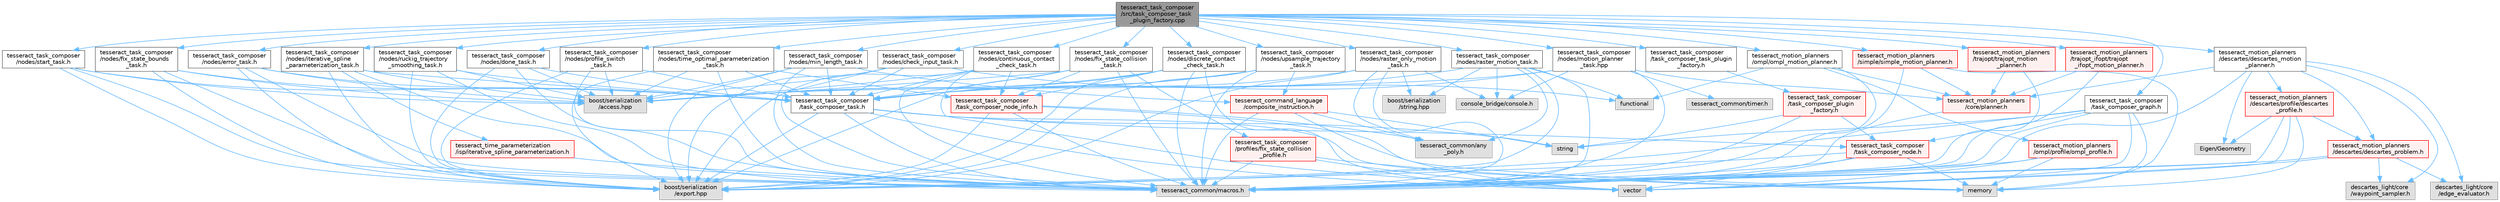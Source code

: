 digraph "tesseract_task_composer/src/task_composer_task_plugin_factory.cpp"
{
 // LATEX_PDF_SIZE
  bgcolor="transparent";
  edge [fontname=Helvetica,fontsize=10,labelfontname=Helvetica,labelfontsize=10];
  node [fontname=Helvetica,fontsize=10,shape=box,height=0.2,width=0.4];
  Node1 [label="tesseract_task_composer\l/src/task_composer_task\l_plugin_factory.cpp",height=0.2,width=0.4,color="gray40", fillcolor="grey60", style="filled", fontcolor="black",tooltip="A task in the pipeline."];
  Node1 -> Node2 [color="steelblue1",style="solid"];
  Node2 [label="tesseract_task_composer\l/task_composer_task_plugin\l_factory.h",height=0.2,width=0.4,color="grey40", fillcolor="white", style="filled",URL="$dc/d62/task__composer__task__plugin__factory_8h.html",tooltip="A task in the pipeline."];
  Node2 -> Node3 [color="steelblue1",style="solid"];
  Node3 [label="tesseract_task_composer\l/task_composer_plugin\l_factory.h",height=0.2,width=0.4,color="red", fillcolor="#FFF0F0", style="filled",URL="$da/d42/task__composer__plugin__factory_8h.html",tooltip="A plugin factory for producing a task composer."];
  Node3 -> Node4 [color="steelblue1",style="solid"];
  Node4 [label="tesseract_common/macros.h",height=0.2,width=0.4,color="grey60", fillcolor="#E0E0E0", style="filled",tooltip=" "];
  Node3 -> Node5 [color="steelblue1",style="solid"];
  Node5 [label="string",height=0.2,width=0.4,color="grey60", fillcolor="#E0E0E0", style="filled",tooltip=" "];
  Node3 -> Node8 [color="steelblue1",style="solid"];
  Node8 [label="tesseract_task_composer\l/task_composer_node.h",height=0.2,width=0.4,color="red", fillcolor="#FFF0F0", style="filled",URL="$da/dbe/task__composer__node_8h.html",tooltip="A node in the pipeline."];
  Node8 -> Node4 [color="steelblue1",style="solid"];
  Node8 -> Node9 [color="steelblue1",style="solid"];
  Node9 [label="memory",height=0.2,width=0.4,color="grey60", fillcolor="#E0E0E0", style="filled",tooltip=" "];
  Node8 -> Node10 [color="steelblue1",style="solid"];
  Node10 [label="vector",height=0.2,width=0.4,color="grey60", fillcolor="#E0E0E0", style="filled",tooltip=" "];
  Node8 -> Node23 [color="steelblue1",style="solid"];
  Node23 [label="boost/serialization\l/export.hpp",height=0.2,width=0.4,color="grey60", fillcolor="#E0E0E0", style="filled",tooltip=" "];
  Node1 -> Node34 [color="steelblue1",style="solid"];
  Node34 [label="tesseract_task_composer\l/task_composer_graph.h",height=0.2,width=0.4,color="grey40", fillcolor="white", style="filled",URL="$d4/d58/task__composer__graph_8h.html",tooltip="A task graph."];
  Node34 -> Node4 [color="steelblue1",style="solid"];
  Node34 -> Node5 [color="steelblue1",style="solid"];
  Node34 -> Node10 [color="steelblue1",style="solid"];
  Node34 -> Node9 [color="steelblue1",style="solid"];
  Node34 -> Node8 [color="steelblue1",style="solid"];
  Node34 -> Node23 [color="steelblue1",style="solid"];
  Node1 -> Node40 [color="steelblue1",style="solid"];
  Node40 [label="tesseract_task_composer\l/nodes/check_input_task.h",height=0.2,width=0.4,color="grey40", fillcolor="white", style="filled",URL="$d7/d32/check__input__task_8h.html",tooltip="Task for checking input data structure."];
  Node40 -> Node4 [color="steelblue1",style="solid"];
  Node40 -> Node41 [color="steelblue1",style="solid"];
  Node41 [label="boost/serialization\l/access.hpp",height=0.2,width=0.4,color="grey60", fillcolor="#E0E0E0", style="filled",tooltip=" "];
  Node40 -> Node42 [color="steelblue1",style="solid"];
  Node42 [label="functional",height=0.2,width=0.4,color="grey60", fillcolor="#E0E0E0", style="filled",tooltip=" "];
  Node40 -> Node35 [color="steelblue1",style="solid"];
  Node35 [label="tesseract_task_composer\l/task_composer_task.h",height=0.2,width=0.4,color="grey40", fillcolor="white", style="filled",URL="$da/d71/task__composer__task_8h.html",tooltip="A task in the pipeline."];
  Node35 -> Node4 [color="steelblue1",style="solid"];
  Node35 -> Node5 [color="steelblue1",style="solid"];
  Node35 -> Node10 [color="steelblue1",style="solid"];
  Node35 -> Node9 [color="steelblue1",style="solid"];
  Node35 -> Node8 [color="steelblue1",style="solid"];
  Node35 -> Node23 [color="steelblue1",style="solid"];
  Node40 -> Node23 [color="steelblue1",style="solid"];
  Node1 -> Node43 [color="steelblue1",style="solid"];
  Node43 [label="tesseract_task_composer\l/nodes/continuous_contact\l_check_task.h",height=0.2,width=0.4,color="grey40", fillcolor="white", style="filled",URL="$d0/d58/continuous__contact__check__task_8h.html",tooltip="Continuous Collision check trajectory task."];
  Node43 -> Node4 [color="steelblue1",style="solid"];
  Node43 -> Node41 [color="steelblue1",style="solid"];
  Node43 -> Node10 [color="steelblue1",style="solid"];
  Node43 -> Node35 [color="steelblue1",style="solid"];
  Node43 -> Node24 [color="steelblue1",style="solid"];
  Node24 [label="tesseract_task_composer\l/task_composer_node_info.h",height=0.2,width=0.4,color="red", fillcolor="#FFF0F0", style="filled",URL="$d7/d2c/task__composer__node__info_8h.html",tooltip="Task composer node info."];
  Node24 -> Node4 [color="steelblue1",style="solid"];
  Node24 -> Node9 [color="steelblue1",style="solid"];
  Node24 -> Node22 [color="steelblue1",style="solid"];
  Node22 [label="tesseract_common/any\l_poly.h",height=0.2,width=0.4,color="grey60", fillcolor="#E0E0E0", style="filled",tooltip=" "];
  Node24 -> Node23 [color="steelblue1",style="solid"];
  Node43 -> Node23 [color="steelblue1",style="solid"];
  Node1 -> Node44 [color="steelblue1",style="solid"];
  Node44 [label="tesseract_task_composer\l/nodes/discrete_contact\l_check_task.h",height=0.2,width=0.4,color="grey40", fillcolor="white", style="filled",URL="$d1/d26/discrete__contact__check__task_8h.html",tooltip="Discrete Collision check trajectory task."];
  Node44 -> Node4 [color="steelblue1",style="solid"];
  Node44 -> Node41 [color="steelblue1",style="solid"];
  Node44 -> Node10 [color="steelblue1",style="solid"];
  Node44 -> Node35 [color="steelblue1",style="solid"];
  Node44 -> Node24 [color="steelblue1",style="solid"];
  Node44 -> Node23 [color="steelblue1",style="solid"];
  Node1 -> Node45 [color="steelblue1",style="solid"];
  Node45 [label="tesseract_task_composer\l/nodes/done_task.h",height=0.2,width=0.4,color="grey40", fillcolor="white", style="filled",URL="$d5/d86/done__task_8h.html",tooltip=" "];
  Node45 -> Node4 [color="steelblue1",style="solid"];
  Node45 -> Node41 [color="steelblue1",style="solid"];
  Node45 -> Node35 [color="steelblue1",style="solid"];
  Node45 -> Node23 [color="steelblue1",style="solid"];
  Node1 -> Node46 [color="steelblue1",style="solid"];
  Node46 [label="tesseract_task_composer\l/nodes/error_task.h",height=0.2,width=0.4,color="grey40", fillcolor="white", style="filled",URL="$d4/d4c/error__task_8h.html",tooltip=" "];
  Node46 -> Node4 [color="steelblue1",style="solid"];
  Node46 -> Node41 [color="steelblue1",style="solid"];
  Node46 -> Node35 [color="steelblue1",style="solid"];
  Node46 -> Node23 [color="steelblue1",style="solid"];
  Node1 -> Node47 [color="steelblue1",style="solid"];
  Node47 [label="tesseract_task_composer\l/nodes/fix_state_bounds\l_task.h",height=0.2,width=0.4,color="grey40", fillcolor="white", style="filled",URL="$dd/d8f/fix__state__bounds__task_8h.html",tooltip="Task that pushes plan instructions back within joint limits."];
  Node47 -> Node4 [color="steelblue1",style="solid"];
  Node47 -> Node41 [color="steelblue1",style="solid"];
  Node47 -> Node35 [color="steelblue1",style="solid"];
  Node47 -> Node23 [color="steelblue1",style="solid"];
  Node1 -> Node48 [color="steelblue1",style="solid"];
  Node48 [label="tesseract_task_composer\l/nodes/fix_state_collision\l_task.h",height=0.2,width=0.4,color="grey40", fillcolor="white", style="filled",URL="$d6/db0/fix__state__collision__task_8h.html",tooltip="Task that pushes plan instructions to be out of collision."];
  Node48 -> Node4 [color="steelblue1",style="solid"];
  Node48 -> Node41 [color="steelblue1",style="solid"];
  Node48 -> Node35 [color="steelblue1",style="solid"];
  Node48 -> Node24 [color="steelblue1",style="solid"];
  Node48 -> Node49 [color="steelblue1",style="solid"];
  Node49 [label="tesseract_task_composer\l/profiles/fix_state_collision\l_profile.h",height=0.2,width=0.4,color="red", fillcolor="#FFF0F0", style="filled",URL="$d7/d96/fix__state__collision__profile_8h.html",tooltip="Profile for process that pushes plan instructions to be out of collision."];
  Node49 -> Node4 [color="steelblue1",style="solid"];
  Node49 -> Node9 [color="steelblue1",style="solid"];
  Node49 -> Node10 [color="steelblue1",style="solid"];
  Node48 -> Node23 [color="steelblue1",style="solid"];
  Node1 -> Node51 [color="steelblue1",style="solid"];
  Node51 [label="tesseract_task_composer\l/nodes/iterative_spline\l_parameterization_task.h",height=0.2,width=0.4,color="grey40", fillcolor="white", style="filled",URL="$d3/db1/iterative__spline__parameterization__task_8h.html",tooltip="Perform iterative spline time parameterization."];
  Node51 -> Node4 [color="steelblue1",style="solid"];
  Node51 -> Node41 [color="steelblue1",style="solid"];
  Node51 -> Node35 [color="steelblue1",style="solid"];
  Node51 -> Node52 [color="steelblue1",style="solid"];
  Node52 [label="tesseract_time_parameterization\l/isp/iterative_spline_parameterization.h",height=0.2,width=0.4,color="red", fillcolor="#FFF0F0", style="filled",URL="$d3/d2c/iterative__spline__parameterization_8h.html",tooltip=" "];
  Node52 -> Node4 [color="steelblue1",style="solid"];
  Node51 -> Node23 [color="steelblue1",style="solid"];
  Node1 -> Node55 [color="steelblue1",style="solid"];
  Node55 [label="tesseract_task_composer\l/nodes/min_length_task.h",height=0.2,width=0.4,color="grey40", fillcolor="white", style="filled",URL="$d3/d6c/min__length__task_8h.html",tooltip="Task for processing the input data so it meets a minimum length. Planners like trajopt need at least ..."];
  Node55 -> Node4 [color="steelblue1",style="solid"];
  Node55 -> Node41 [color="steelblue1",style="solid"];
  Node55 -> Node35 [color="steelblue1",style="solid"];
  Node55 -> Node56 [color="steelblue1",style="solid"];
  Node56 [label="tesseract_command_language\l/composite_instruction.h",height=0.2,width=0.4,color="red", fillcolor="#FFF0F0", style="filled",URL="$d5/df7/composite__instruction_8h.html",tooltip=" "];
  Node56 -> Node4 [color="steelblue1",style="solid"];
  Node56 -> Node10 [color="steelblue1",style="solid"];
  Node56 -> Node5 [color="steelblue1",style="solid"];
  Node56 -> Node22 [color="steelblue1",style="solid"];
  Node55 -> Node23 [color="steelblue1",style="solid"];
  Node1 -> Node64 [color="steelblue1",style="solid"];
  Node64 [label="tesseract_task_composer\l/nodes/profile_switch\l_task.h",height=0.2,width=0.4,color="grey40", fillcolor="white", style="filled",URL="$dd/d2f/profile__switch__task_8h.html",tooltip="Task that returns a value based on the profile."];
  Node64 -> Node4 [color="steelblue1",style="solid"];
  Node64 -> Node41 [color="steelblue1",style="solid"];
  Node64 -> Node35 [color="steelblue1",style="solid"];
  Node64 -> Node23 [color="steelblue1",style="solid"];
  Node1 -> Node65 [color="steelblue1",style="solid"];
  Node65 [label="tesseract_task_composer\l/nodes/ruckig_trajectory\l_smoothing_task.h",height=0.2,width=0.4,color="grey40", fillcolor="white", style="filled",URL="$d4/d4d/ruckig__trajectory__smoothing__task_8h.html",tooltip="Leveraging Ruckig to smooth trajectory."];
  Node65 -> Node4 [color="steelblue1",style="solid"];
  Node65 -> Node41 [color="steelblue1",style="solid"];
  Node65 -> Node35 [color="steelblue1",style="solid"];
  Node65 -> Node23 [color="steelblue1",style="solid"];
  Node1 -> Node66 [color="steelblue1",style="solid"];
  Node66 [label="tesseract_task_composer\l/nodes/start_task.h",height=0.2,width=0.4,color="grey40", fillcolor="white", style="filled",URL="$d2/d48/start__task_8h.html",tooltip=" "];
  Node66 -> Node4 [color="steelblue1",style="solid"];
  Node66 -> Node41 [color="steelblue1",style="solid"];
  Node66 -> Node35 [color="steelblue1",style="solid"];
  Node66 -> Node23 [color="steelblue1",style="solid"];
  Node1 -> Node67 [color="steelblue1",style="solid"];
  Node67 [label="tesseract_task_composer\l/nodes/time_optimal_parameterization\l_task.h",height=0.2,width=0.4,color="grey40", fillcolor="white", style="filled",URL="$d6/d94/time__optimal__parameterization__task_8h.html",tooltip="Perform TOTG."];
  Node67 -> Node4 [color="steelblue1",style="solid"];
  Node67 -> Node41 [color="steelblue1",style="solid"];
  Node67 -> Node35 [color="steelblue1",style="solid"];
  Node67 -> Node24 [color="steelblue1",style="solid"];
  Node67 -> Node23 [color="steelblue1",style="solid"];
  Node1 -> Node68 [color="steelblue1",style="solid"];
  Node68 [label="tesseract_task_composer\l/nodes/upsample_trajectory\l_task.h",height=0.2,width=0.4,color="grey40", fillcolor="white", style="filled",URL="$d9/d9a/upsample__trajectory__task_8h.html",tooltip=" "];
  Node68 -> Node4 [color="steelblue1",style="solid"];
  Node68 -> Node41 [color="steelblue1",style="solid"];
  Node68 -> Node35 [color="steelblue1",style="solid"];
  Node68 -> Node56 [color="steelblue1",style="solid"];
  Node68 -> Node23 [color="steelblue1",style="solid"];
  Node1 -> Node69 [color="steelblue1",style="solid"];
  Node69 [label="tesseract_task_composer\l/nodes/raster_motion_task.h",height=0.2,width=0.4,color="grey40", fillcolor="white", style="filled",URL="$d2/d2c/raster__motion__task_8h.html",tooltip="Raster motion task with transitions."];
  Node69 -> Node4 [color="steelblue1",style="solid"];
  Node69 -> Node70 [color="steelblue1",style="solid"];
  Node70 [label="console_bridge/console.h",height=0.2,width=0.4,color="grey60", fillcolor="#E0E0E0", style="filled",tooltip=" "];
  Node69 -> Node71 [color="steelblue1",style="solid"];
  Node71 [label="boost/serialization\l/string.hpp",height=0.2,width=0.4,color="grey60", fillcolor="#E0E0E0", style="filled",tooltip=" "];
  Node69 -> Node42 [color="steelblue1",style="solid"];
  Node69 -> Node35 [color="steelblue1",style="solid"];
  Node69 -> Node22 [color="steelblue1",style="solid"];
  Node69 -> Node23 [color="steelblue1",style="solid"];
  Node1 -> Node72 [color="steelblue1",style="solid"];
  Node72 [label="tesseract_task_composer\l/nodes/raster_only_motion\l_task.h",height=0.2,width=0.4,color="grey40", fillcolor="white", style="filled",URL="$df/dee/raster__only__motion__task_8h.html",tooltip="Plans raster paths only."];
  Node72 -> Node4 [color="steelblue1",style="solid"];
  Node72 -> Node70 [color="steelblue1",style="solid"];
  Node72 -> Node71 [color="steelblue1",style="solid"];
  Node72 -> Node35 [color="steelblue1",style="solid"];
  Node72 -> Node22 [color="steelblue1",style="solid"];
  Node72 -> Node23 [color="steelblue1",style="solid"];
  Node1 -> Node73 [color="steelblue1",style="solid"];
  Node73 [label="tesseract_task_composer\l/nodes/motion_planner\l_task.hpp",height=0.2,width=0.4,color="grey40", fillcolor="white", style="filled",URL="$d2/df3/motion__planner__task_8hpp.html",tooltip=" "];
  Node73 -> Node4 [color="steelblue1",style="solid"];
  Node73 -> Node70 [color="steelblue1",style="solid"];
  Node73 -> Node41 [color="steelblue1",style="solid"];
  Node73 -> Node74 [color="steelblue1",style="solid"];
  Node74 [label="tesseract_common/timer.h",height=0.2,width=0.4,color="grey60", fillcolor="#E0E0E0", style="filled",tooltip=" "];
  Node73 -> Node35 [color="steelblue1",style="solid"];
  Node73 -> Node75 [color="steelblue1",style="solid"];
  Node75 [label="tesseract_motion_planners\l/core/planner.h",height=0.2,width=0.4,color="red", fillcolor="#FFF0F0", style="filled",URL="$d7/d8c/planner_8h.html",tooltip="Planner Interface Class."];
  Node75 -> Node4 [color="steelblue1",style="solid"];
  Node1 -> Node78 [color="steelblue1",style="solid"];
  Node78 [label="tesseract_motion_planners\l/descartes/descartes_motion\l_planner.h",height=0.2,width=0.4,color="grey40", fillcolor="white", style="filled",URL="$d4/dd8/descartes__motion__planner_8h.html",tooltip=" "];
  Node78 -> Node4 [color="steelblue1",style="solid"];
  Node78 -> Node79 [color="steelblue1",style="solid"];
  Node79 [label="descartes_light/core\l/edge_evaluator.h",height=0.2,width=0.4,color="grey60", fillcolor="#E0E0E0", style="filled",tooltip=" "];
  Node78 -> Node80 [color="steelblue1",style="solid"];
  Node80 [label="descartes_light/core\l/waypoint_sampler.h",height=0.2,width=0.4,color="grey60", fillcolor="#E0E0E0", style="filled",tooltip=" "];
  Node78 -> Node81 [color="steelblue1",style="solid"];
  Node81 [label="Eigen/Geometry",height=0.2,width=0.4,color="grey60", fillcolor="#E0E0E0", style="filled",tooltip=" "];
  Node78 -> Node75 [color="steelblue1",style="solid"];
  Node78 -> Node82 [color="steelblue1",style="solid"];
  Node82 [label="tesseract_motion_planners\l/descartes/descartes_problem.h",height=0.2,width=0.4,color="red", fillcolor="#FFF0F0", style="filled",URL="$d0/d7d/descartes__problem_8h.html",tooltip=" "];
  Node82 -> Node4 [color="steelblue1",style="solid"];
  Node82 -> Node79 [color="steelblue1",style="solid"];
  Node82 -> Node80 [color="steelblue1",style="solid"];
  Node82 -> Node10 [color="steelblue1",style="solid"];
  Node78 -> Node85 [color="steelblue1",style="solid"];
  Node85 [label="tesseract_motion_planners\l/descartes/profile/descartes\l_profile.h",height=0.2,width=0.4,color="red", fillcolor="#FFF0F0", style="filled",URL="$dd/db6/descartes__profile_8h.html",tooltip=" "];
  Node85 -> Node4 [color="steelblue1",style="solid"];
  Node85 -> Node10 [color="steelblue1",style="solid"];
  Node85 -> Node9 [color="steelblue1",style="solid"];
  Node85 -> Node81 [color="steelblue1",style="solid"];
  Node85 -> Node82 [color="steelblue1",style="solid"];
  Node1 -> Node86 [color="steelblue1",style="solid"];
  Node86 [label="tesseract_motion_planners\l/ompl/ompl_motion_planner.h",height=0.2,width=0.4,color="grey40", fillcolor="white", style="filled",URL="$d2/dec/ompl__motion__planner_8h.html",tooltip="Tesseract OMPL motion planner."];
  Node86 -> Node4 [color="steelblue1",style="solid"];
  Node86 -> Node42 [color="steelblue1",style="solid"];
  Node86 -> Node75 [color="steelblue1",style="solid"];
  Node86 -> Node87 [color="steelblue1",style="solid"];
  Node87 [label="tesseract_motion_planners\l/ompl/profile/ompl_profile.h",height=0.2,width=0.4,color="red", fillcolor="#FFF0F0", style="filled",URL="$d5/d9f/ompl__profile_8h.html",tooltip="Tesseract OMPL profile."];
  Node87 -> Node4 [color="steelblue1",style="solid"];
  Node87 -> Node10 [color="steelblue1",style="solid"];
  Node87 -> Node9 [color="steelblue1",style="solid"];
  Node1 -> Node99 [color="steelblue1",style="solid"];
  Node99 [label="tesseract_motion_planners\l/trajopt/trajopt_motion\l_planner.h",height=0.2,width=0.4,color="red", fillcolor="#FFF0F0", style="filled",URL="$d0/ddc/trajopt__motion__planner_8h.html",tooltip=" "];
  Node99 -> Node4 [color="steelblue1",style="solid"];
  Node99 -> Node75 [color="steelblue1",style="solid"];
  Node1 -> Node102 [color="steelblue1",style="solid"];
  Node102 [label="tesseract_motion_planners\l/simple/simple_motion_planner.h",height=0.2,width=0.4,color="red", fillcolor="#FFF0F0", style="filled",URL="$de/dd7/simple__motion__planner_8h.html",tooltip="The simple planner is meant to be a tool for assigning values to the seed. The planner simply loops o..."];
  Node102 -> Node4 [color="steelblue1",style="solid"];
  Node102 -> Node9 [color="steelblue1",style="solid"];
  Node102 -> Node75 [color="steelblue1",style="solid"];
  Node1 -> Node104 [color="steelblue1",style="solid"];
  Node104 [label="tesseract_motion_planners\l/trajopt_ifopt/trajopt\l_ifopt_motion_planner.h",height=0.2,width=0.4,color="red", fillcolor="#FFF0F0", style="filled",URL="$d6/d25/trajopt__ifopt__motion__planner_8h.html",tooltip=" "];
  Node104 -> Node4 [color="steelblue1",style="solid"];
  Node104 -> Node75 [color="steelblue1",style="solid"];
}
